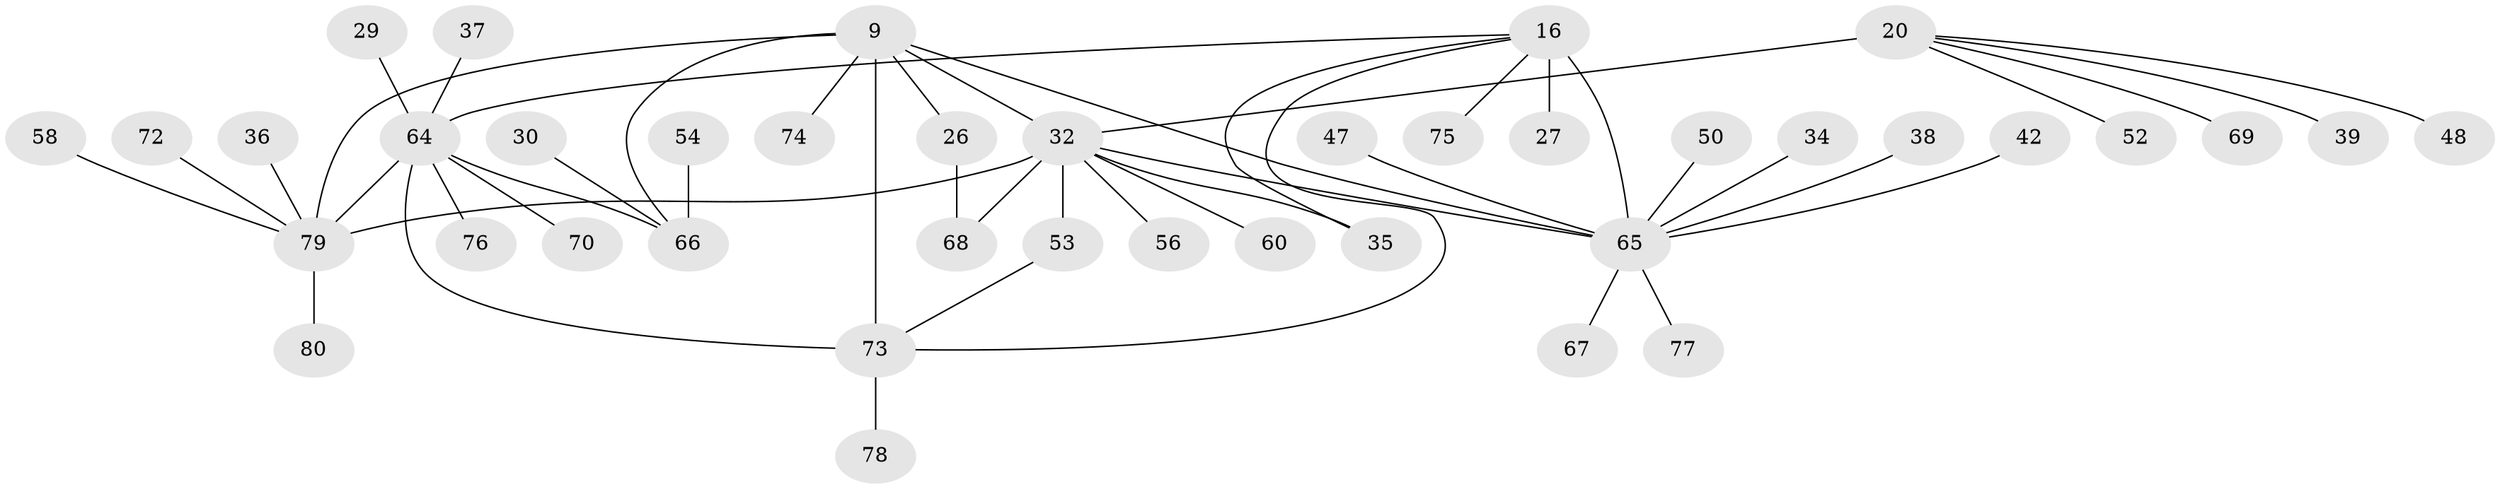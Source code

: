 // original degree distribution, {9: 0.0375, 7: 0.0375, 5: 0.0625, 4: 0.0625, 10: 0.0125, 11: 0.0125, 8: 0.0375, 3: 0.0875, 1: 0.5375, 2: 0.1125}
// Generated by graph-tools (version 1.1) at 2025/55/03/09/25 04:55:28]
// undirected, 40 vertices, 48 edges
graph export_dot {
graph [start="1"]
  node [color=gray90,style=filled];
  9 [super="+7"];
  16 [super="+14"];
  20 [super="+18"];
  26;
  27;
  29;
  30;
  32 [super="+21+19"];
  34;
  35;
  36;
  37;
  38;
  39;
  42;
  47;
  48;
  50;
  52;
  53 [super="+33"];
  54;
  56;
  58;
  60 [super="+25+31+55+57"];
  64 [super="+4"];
  65 [super="+15"];
  66 [super="+11+12"];
  67;
  68 [super="+63+41+62"];
  69;
  70;
  72;
  73 [super="+40+43+59+44"];
  74;
  75 [super="+49"];
  76;
  77 [super="+46"];
  78 [super="+45"];
  79 [super="+61+71"];
  80 [super="+51"];
  9 -- 26 [weight=2];
  9 -- 74;
  9 -- 32 [weight=3];
  9 -- 73 [weight=4];
  9 -- 66 [weight=3];
  9 -- 79 [weight=2];
  9 -- 65;
  16 -- 27;
  16 -- 35;
  16 -- 75;
  16 -- 73;
  16 -- 64;
  16 -- 65 [weight=4];
  20 -- 48;
  20 -- 69;
  20 -- 52;
  20 -- 39;
  20 -- 32 [weight=4];
  26 -- 68;
  29 -- 64;
  30 -- 66;
  32 -- 35;
  32 -- 79 [weight=2];
  32 -- 56;
  32 -- 68;
  32 -- 60;
  32 -- 53;
  32 -- 65 [weight=2];
  34 -- 65;
  36 -- 79;
  37 -- 64;
  38 -- 65;
  42 -- 65;
  47 -- 65;
  50 -- 65;
  53 -- 73;
  54 -- 66;
  58 -- 79;
  64 -- 66;
  64 -- 70;
  64 -- 73;
  64 -- 76;
  64 -- 79 [weight=4];
  65 -- 67;
  65 -- 77;
  72 -- 79;
  73 -- 78;
  79 -- 80;
}
